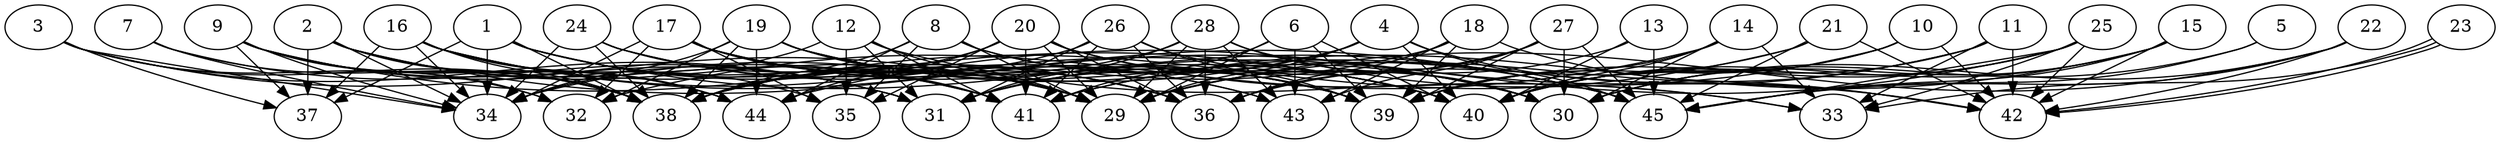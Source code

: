 // DAG automatically generated by daggen at Thu Oct  3 14:07:24 2019
// ./daggen --dot -n 45 --ccr 0.5 --fat 0.9 --regular 0.9 --density 0.5 --mindata 5242880 --maxdata 52428800 
digraph G {
  1 [size="93954048", alpha="0.09", expect_size="46977024"] 
  1 -> 29 [size ="46977024"]
  1 -> 34 [size ="46977024"]
  1 -> 36 [size ="46977024"]
  1 -> 37 [size ="46977024"]
  1 -> 38 [size ="46977024"]
  1 -> 43 [size ="46977024"]
  1 -> 45 [size ="46977024"]
  2 [size="83451904", alpha="0.09", expect_size="41725952"] 
  2 -> 29 [size ="41725952"]
  2 -> 34 [size ="41725952"]
  2 -> 37 [size ="41725952"]
  2 -> 38 [size ="41725952"]
  2 -> 41 [size ="41725952"]
  2 -> 44 [size ="41725952"]
  2 -> 45 [size ="41725952"]
  3 [size="104192000", alpha="0.07", expect_size="52096000"] 
  3 -> 29 [size ="52096000"]
  3 -> 31 [size ="52096000"]
  3 -> 32 [size ="52096000"]
  3 -> 34 [size ="52096000"]
  3 -> 37 [size ="52096000"]
  3 -> 38 [size ="52096000"]
  4 [size="20674560", alpha="0.09", expect_size="10337280"] 
  4 -> 29 [size ="10337280"]
  4 -> 31 [size ="10337280"]
  4 -> 34 [size ="10337280"]
  4 -> 40 [size ="10337280"]
  4 -> 42 [size ="10337280"]
  4 -> 45 [size ="10337280"]
  5 [size="62287872", alpha="0.13", expect_size="31143936"] 
  5 -> 30 [size ="31143936"]
  5 -> 45 [size ="31143936"]
  6 [size="60520448", alpha="0.01", expect_size="30260224"] 
  6 -> 29 [size ="30260224"]
  6 -> 39 [size ="30260224"]
  6 -> 40 [size ="30260224"]
  6 -> 41 [size ="30260224"]
  6 -> 43 [size ="30260224"]
  7 [size="24367104", alpha="0.11", expect_size="12183552"] 
  7 -> 31 [size ="12183552"]
  7 -> 34 [size ="12183552"]
  7 -> 38 [size ="12183552"]
  8 [size="59873280", alpha="0.16", expect_size="29936640"] 
  8 -> 29 [size ="29936640"]
  8 -> 35 [size ="29936640"]
  8 -> 38 [size ="29936640"]
  8 -> 39 [size ="29936640"]
  8 -> 40 [size ="29936640"]
  8 -> 44 [size ="29936640"]
  9 [size="94185472", alpha="0.12", expect_size="47092736"] 
  9 -> 31 [size ="47092736"]
  9 -> 32 [size ="47092736"]
  9 -> 34 [size ="47092736"]
  9 -> 37 [size ="47092736"]
  9 -> 38 [size ="47092736"]
  9 -> 40 [size ="47092736"]
  9 -> 41 [size ="47092736"]
  9 -> 44 [size ="47092736"]
  10 [size="13737984", alpha="0.17", expect_size="6868992"] 
  10 -> 31 [size ="6868992"]
  10 -> 39 [size ="6868992"]
  10 -> 40 [size ="6868992"]
  10 -> 42 [size ="6868992"]
  11 [size="28383232", alpha="0.03", expect_size="14191616"] 
  11 -> 29 [size ="14191616"]
  11 -> 33 [size ="14191616"]
  11 -> 40 [size ="14191616"]
  11 -> 41 [size ="14191616"]
  11 -> 42 [size ="14191616"]
  12 [size="69990400", alpha="0.15", expect_size="34995200"] 
  12 -> 29 [size ="34995200"]
  12 -> 31 [size ="34995200"]
  12 -> 33 [size ="34995200"]
  12 -> 34 [size ="34995200"]
  12 -> 35 [size ="34995200"]
  12 -> 41 [size ="34995200"]
  13 [size="19845120", alpha="0.10", expect_size="9922560"] 
  13 -> 29 [size ="9922560"]
  13 -> 40 [size ="9922560"]
  13 -> 45 [size ="9922560"]
  14 [size="52545536", alpha="0.15", expect_size="26272768"] 
  14 -> 30 [size ="26272768"]
  14 -> 32 [size ="26272768"]
  14 -> 33 [size ="26272768"]
  14 -> 39 [size ="26272768"]
  14 -> 40 [size ="26272768"]
  15 [size="93032448", alpha="0.16", expect_size="46516224"] 
  15 -> 30 [size ="46516224"]
  15 -> 40 [size ="46516224"]
  15 -> 41 [size ="46516224"]
  15 -> 42 [size ="46516224"]
  15 -> 45 [size ="46516224"]
  16 [size="61022208", alpha="0.12", expect_size="30511104"] 
  16 -> 30 [size ="30511104"]
  16 -> 34 [size ="30511104"]
  16 -> 35 [size ="30511104"]
  16 -> 36 [size ="30511104"]
  16 -> 37 [size ="30511104"]
  16 -> 38 [size ="30511104"]
  16 -> 40 [size ="30511104"]
  16 -> 44 [size ="30511104"]
  17 [size="68085760", alpha="0.13", expect_size="34042880"] 
  17 -> 29 [size ="34042880"]
  17 -> 32 [size ="34042880"]
  17 -> 34 [size ="34042880"]
  17 -> 35 [size ="34042880"]
  17 -> 36 [size ="34042880"]
  17 -> 39 [size ="34042880"]
  17 -> 40 [size ="34042880"]
  17 -> 41 [size ="34042880"]
  18 [size="27078656", alpha="0.12", expect_size="13539328"] 
  18 -> 36 [size ="13539328"]
  18 -> 38 [size ="13539328"]
  18 -> 39 [size ="13539328"]
  18 -> 42 [size ="13539328"]
  18 -> 43 [size ="13539328"]
  19 [size="102289408", alpha="0.18", expect_size="51144704"] 
  19 -> 29 [size ="51144704"]
  19 -> 30 [size ="51144704"]
  19 -> 32 [size ="51144704"]
  19 -> 34 [size ="51144704"]
  19 -> 38 [size ="51144704"]
  19 -> 39 [size ="51144704"]
  19 -> 44 [size ="51144704"]
  19 -> 45 [size ="51144704"]
  20 [size="66185216", alpha="0.14", expect_size="33092608"] 
  20 -> 29 [size ="33092608"]
  20 -> 30 [size ="33092608"]
  20 -> 33 [size ="33092608"]
  20 -> 35 [size ="33092608"]
  20 -> 36 [size ="33092608"]
  20 -> 38 [size ="33092608"]
  20 -> 41 [size ="33092608"]
  20 -> 44 [size ="33092608"]
  21 [size="53897216", alpha="0.07", expect_size="26948608"] 
  21 -> 36 [size ="26948608"]
  21 -> 38 [size ="26948608"]
  21 -> 42 [size ="26948608"]
  21 -> 45 [size ="26948608"]
  22 [size="66500608", alpha="0.16", expect_size="33250304"] 
  22 -> 29 [size ="33250304"]
  22 -> 30 [size ="33250304"]
  22 -> 42 [size ="33250304"]
  22 -> 45 [size ="33250304"]
  23 [size="41318400", alpha="0.05", expect_size="20659200"] 
  23 -> 33 [size ="20659200"]
  23 -> 42 [size ="20659200"]
  23 -> 42 [size ="20659200"]
  24 [size="89421824", alpha="0.16", expect_size="44710912"] 
  24 -> 34 [size ="44710912"]
  24 -> 38 [size ="44710912"]
  24 -> 39 [size ="44710912"]
  24 -> 41 [size ="44710912"]
  24 -> 43 [size ="44710912"]
  25 [size="65390592", alpha="0.18", expect_size="32695296"] 
  25 -> 33 [size ="32695296"]
  25 -> 39 [size ="32695296"]
  25 -> 40 [size ="32695296"]
  25 -> 42 [size ="32695296"]
  25 -> 44 [size ="32695296"]
  25 -> 45 [size ="32695296"]
  26 [size="48617472", alpha="0.11", expect_size="24308736"] 
  26 -> 30 [size ="24308736"]
  26 -> 31 [size ="24308736"]
  26 -> 36 [size ="24308736"]
  26 -> 38 [size ="24308736"]
  26 -> 39 [size ="24308736"]
  26 -> 41 [size ="24308736"]
  27 [size="12525568", alpha="0.07", expect_size="6262784"] 
  27 -> 30 [size ="6262784"]
  27 -> 31 [size ="6262784"]
  27 -> 36 [size ="6262784"]
  27 -> 39 [size ="6262784"]
  27 -> 43 [size ="6262784"]
  27 -> 45 [size ="6262784"]
  28 [size="73744384", alpha="0.13", expect_size="36872192"] 
  28 -> 29 [size ="36872192"]
  28 -> 30 [size ="36872192"]
  28 -> 31 [size ="36872192"]
  28 -> 36 [size ="36872192"]
  28 -> 38 [size ="36872192"]
  28 -> 42 [size ="36872192"]
  28 -> 43 [size ="36872192"]
  29 [size="33855488", alpha="0.16", expect_size="16927744"] 
  30 [size="23592960", alpha="0.01", expect_size="11796480"] 
  31 [size="88281088", alpha="0.09", expect_size="44140544"] 
  32 [size="28274688", alpha="0.10", expect_size="14137344"] 
  33 [size="10915840", alpha="0.13", expect_size="5457920"] 
  34 [size="35534848", alpha="0.05", expect_size="17767424"] 
  35 [size="17952768", alpha="0.14", expect_size="8976384"] 
  36 [size="104345600", alpha="0.14", expect_size="52172800"] 
  37 [size="61630464", alpha="0.06", expect_size="30815232"] 
  38 [size="92438528", alpha="0.02", expect_size="46219264"] 
  39 [size="57411584", alpha="0.17", expect_size="28705792"] 
  40 [size="40251392", alpha="0.04", expect_size="20125696"] 
  41 [size="44210176", alpha="0.00", expect_size="22105088"] 
  42 [size="87185408", alpha="0.08", expect_size="43592704"] 
  43 [size="39942144", alpha="0.03", expect_size="19971072"] 
  44 [size="100579328", alpha="0.14", expect_size="50289664"] 
  45 [size="28043264", alpha="0.17", expect_size="14021632"] 
}
